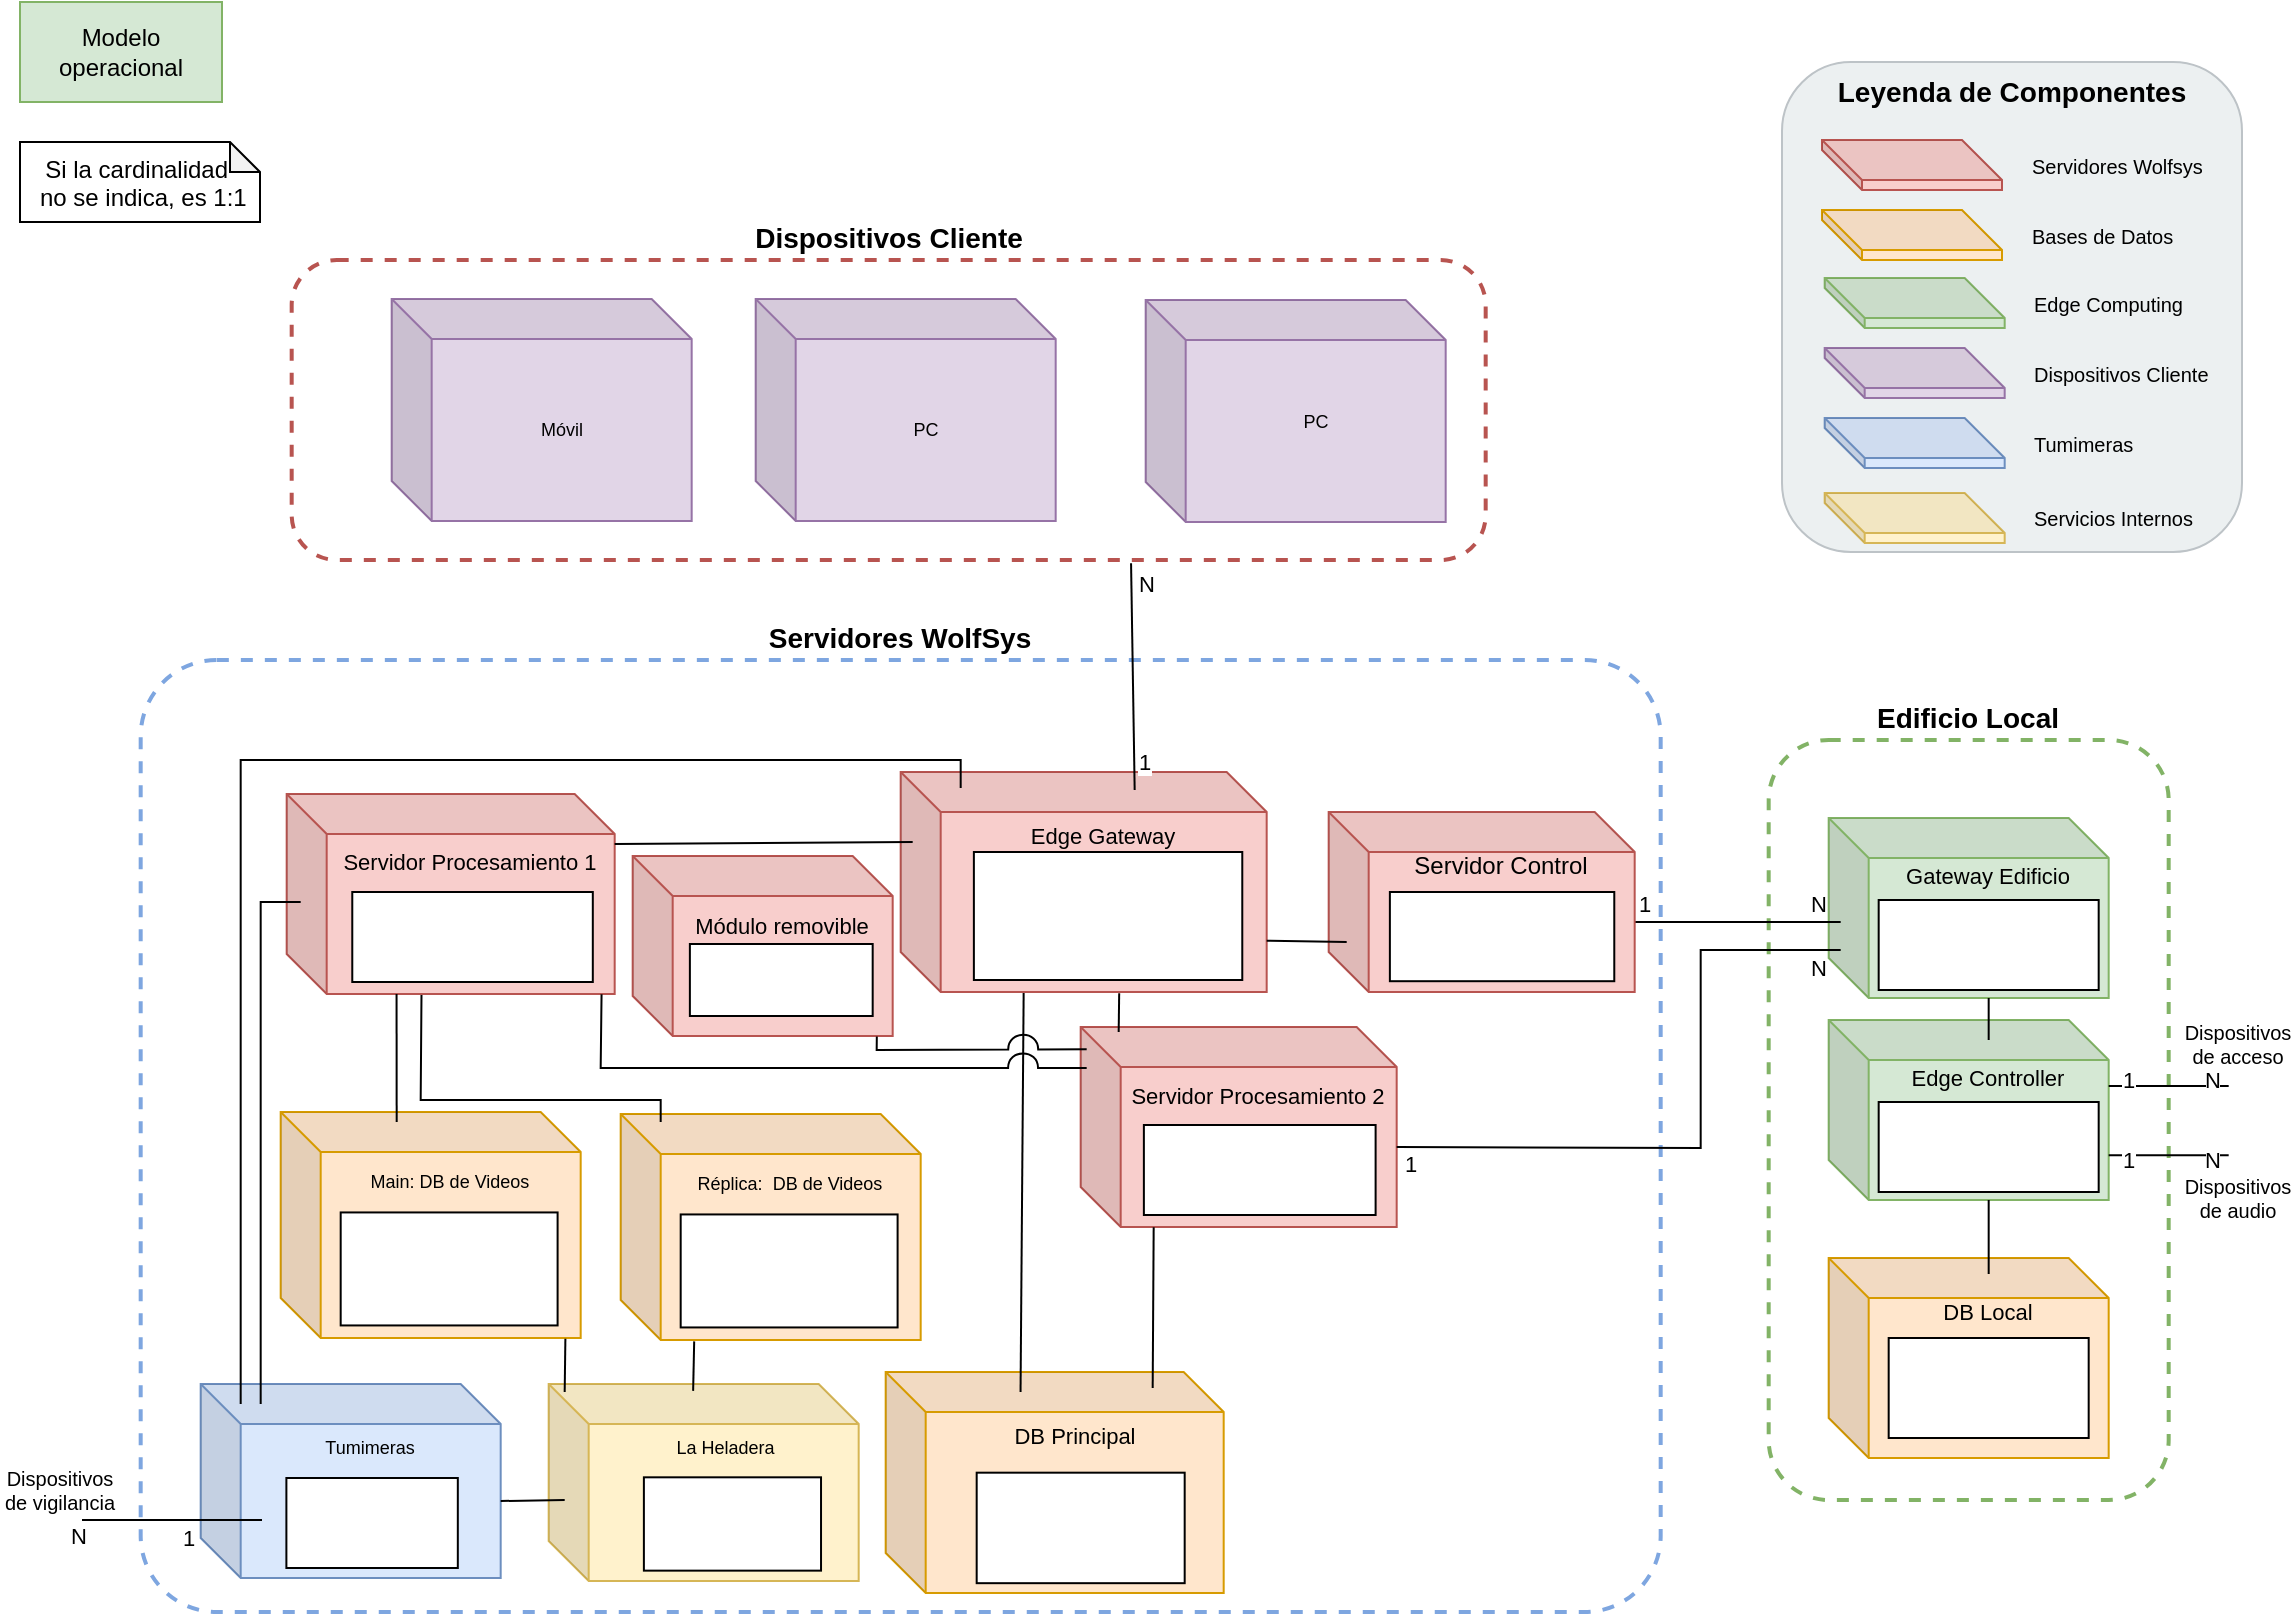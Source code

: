 <mxfile version="27.1.4">
  <diagram name="Page-1" id="L1RatjPxenl9vrnPu1-D">
    <mxGraphModel dx="349" dy="1107" grid="1" gridSize="10" guides="1" tooltips="1" connect="1" arrows="1" fold="1" page="1" pageScale="1" pageWidth="1169" pageHeight="827" math="0" shadow="0">
      <root>
        <mxCell id="0" />
        <mxCell id="1" parent="0" />
        <mxCell id="_g4azJEwnOYep_s2dSTF-1" value="Servidores WolfSys" style="rounded=1;whiteSpace=wrap;html=1;fillColor=none;strokeColor=#7EA6E0;strokeWidth=2;dashed=1;verticalAlign=bottom;fontSize=14;fontStyle=1;labelPosition=center;verticalLabelPosition=top;align=center;arcSize=8;" vertex="1" parent="1">
          <mxGeometry x="1241.34" y="340" width="760" height="476" as="geometry" />
        </mxCell>
        <mxCell id="_g4azJEwnOYep_s2dSTF-2" value="Edificio Local" style="rounded=1;whiteSpace=wrap;html=1;fillColor=none;strokeColor=#82B366;strokeWidth=2;dashed=1;verticalAlign=bottom;fontSize=14;fontStyle=1;labelPosition=center;verticalLabelPosition=top;align=center;" vertex="1" parent="1">
          <mxGeometry x="2055.34" y="380" width="200" height="380" as="geometry" />
        </mxCell>
        <mxCell id="_g4azJEwnOYep_s2dSTF-3" value="" style="group" vertex="1" connectable="0" parent="1">
          <mxGeometry x="2085.34" y="419" width="140" height="90" as="geometry" />
        </mxCell>
        <mxCell id="_g4azJEwnOYep_s2dSTF-4" value="Gateway Edificio&lt;br&gt;&lt;br&gt;&lt;div&gt;&lt;br&gt;&lt;/div&gt;&lt;div&gt;&lt;br&gt;&lt;/div&gt;&lt;div&gt;&lt;br&gt;&lt;/div&gt;" style="shape=cube;whiteSpace=wrap;html=1;boundedLbl=1;backgroundOutline=1;darkOpacity=0.05;darkOpacity2=0.1;fillColor=#d5e8d4;strokeColor=#82b366;fontSize=11;fontStyle=0;" vertex="1" parent="_g4azJEwnOYep_s2dSTF-3">
          <mxGeometry width="140" height="90" as="geometry" />
        </mxCell>
        <mxCell id="_g4azJEwnOYep_s2dSTF-5" value="" style="rounded=0;whiteSpace=wrap;html=1;" vertex="1" parent="_g4azJEwnOYep_s2dSTF-3">
          <mxGeometry x="25" y="41" width="110" height="45" as="geometry" />
        </mxCell>
        <mxCell id="_g4azJEwnOYep_s2dSTF-6" value="Dispositivos Cliente" style="rounded=1;whiteSpace=wrap;html=1;fillColor=none;strokeColor=#B85450;strokeWidth=2;dashed=1;verticalAlign=bottom;fontSize=14;fontStyle=1;labelPosition=center;verticalLabelPosition=top;align=center;" vertex="1" parent="1">
          <mxGeometry x="1316.84" y="140" width="597" height="150" as="geometry" />
        </mxCell>
        <mxCell id="_g4azJEwnOYep_s2dSTF-7" value="" style="group" vertex="1" connectable="0" parent="1">
          <mxGeometry x="2062" y="41" width="230" height="245" as="geometry" />
        </mxCell>
        <mxCell id="_g4azJEwnOYep_s2dSTF-8" value="Leyenda de Componentes" style="rounded=1;whiteSpace=wrap;html=1;fillColor=#ECF0F1;strokeColor=#BDC3C7;verticalAlign=top;fontSize=14;fontStyle=1;" vertex="1" parent="_g4azJEwnOYep_s2dSTF-7">
          <mxGeometry width="230" height="245" as="geometry" />
        </mxCell>
        <mxCell id="_g4azJEwnOYep_s2dSTF-9" value="Servidores Wolfsys" style="shape=cube;whiteSpace=wrap;html=1;boundedLbl=1;backgroundOutline=1;darkOpacity=0.05;darkOpacity2=0.1;fillColor=#f8cecc;strokeColor=#b85450;fontSize=10;verticalAlign=middle;labelBackgroundColor=none;horizontal=1;labelPosition=right;verticalLabelPosition=middle;align=left;spacing=15;" vertex="1" parent="_g4azJEwnOYep_s2dSTF-7">
          <mxGeometry x="20" y="39" width="90" height="25" as="geometry" />
        </mxCell>
        <mxCell id="_g4azJEwnOYep_s2dSTF-10" value="Bases de Datos" style="shape=cube;whiteSpace=wrap;html=1;boundedLbl=1;backgroundOutline=1;darkOpacity=0.05;darkOpacity2=0.1;fillColor=#ffe6cc;strokeColor=#d79b00;fontSize=10;align=left;labelPosition=right;verticalLabelPosition=middle;verticalAlign=middle;spacing=15;" vertex="1" parent="_g4azJEwnOYep_s2dSTF-7">
          <mxGeometry x="20" y="74" width="90" height="25" as="geometry" />
        </mxCell>
        <mxCell id="_g4azJEwnOYep_s2dSTF-11" value="Edge Computing" style="shape=cube;whiteSpace=wrap;html=1;boundedLbl=1;backgroundOutline=1;darkOpacity=0.05;darkOpacity2=0.1;fillColor=#d5e8d4;strokeColor=#82b366;fontSize=10;labelPosition=right;verticalLabelPosition=middle;align=left;verticalAlign=middle;spacing=15;" vertex="1" parent="_g4azJEwnOYep_s2dSTF-7">
          <mxGeometry x="21.34" y="108" width="90" height="25" as="geometry" />
        </mxCell>
        <mxCell id="_g4azJEwnOYep_s2dSTF-12" value="Dispositivos Cliente" style="shape=cube;whiteSpace=wrap;html=1;boundedLbl=1;backgroundOutline=1;darkOpacity=0.05;darkOpacity2=0.1;fillColor=#e1d5e7;strokeColor=#9673a6;fontSize=10;labelPosition=right;verticalLabelPosition=middle;align=left;verticalAlign=middle;spacing=15;" vertex="1" parent="_g4azJEwnOYep_s2dSTF-7">
          <mxGeometry x="21.34" y="143" width="90" height="25" as="geometry" />
        </mxCell>
        <mxCell id="_g4azJEwnOYep_s2dSTF-13" value="Tumimeras" style="shape=cube;whiteSpace=wrap;html=1;boundedLbl=1;backgroundOutline=1;darkOpacity=0.05;darkOpacity2=0.1;fillColor=#dae8fc;strokeColor=#6c8ebf;fontSize=10;labelPosition=right;verticalLabelPosition=middle;align=left;verticalAlign=middle;spacing=15;" vertex="1" parent="_g4azJEwnOYep_s2dSTF-7">
          <mxGeometry x="21.34" y="178" width="90" height="25" as="geometry" />
        </mxCell>
        <mxCell id="_g4azJEwnOYep_s2dSTF-14" value="Servicios Internos" style="shape=cube;whiteSpace=wrap;html=1;boundedLbl=1;backgroundOutline=1;darkOpacity=0.05;darkOpacity2=0.1;fillColor=#fff2cc;strokeColor=#d6b656;fontSize=10;labelPosition=right;verticalLabelPosition=middle;align=left;verticalAlign=middle;spacing=15;" vertex="1" parent="_g4azJEwnOYep_s2dSTF-7">
          <mxGeometry x="21.34" y="215.5" width="90" height="25" as="geometry" />
        </mxCell>
        <mxCell id="_g4azJEwnOYep_s2dSTF-15" value="" style="group" vertex="1" connectable="0" parent="1">
          <mxGeometry x="2085.34" y="639" width="140" height="100" as="geometry" />
        </mxCell>
        <mxCell id="_g4azJEwnOYep_s2dSTF-16" value="DB Local&lt;div&gt;&lt;br&gt;&lt;/div&gt;&lt;div&gt;&lt;br&gt;&lt;/div&gt;&lt;div&gt;&lt;br&gt;&lt;/div&gt;&lt;div&gt;&lt;br&gt;&lt;/div&gt;&lt;div&gt;&lt;br&gt;&lt;/div&gt;" style="shape=cube;whiteSpace=wrap;html=1;boundedLbl=1;backgroundOutline=1;darkOpacity=0.05;darkOpacity2=0.1;fillColor=#ffe6cc;strokeColor=#d79b00;fontSize=11;fontStyle=0;" vertex="1" parent="_g4azJEwnOYep_s2dSTF-15">
          <mxGeometry width="140" height="100" as="geometry" />
        </mxCell>
        <mxCell id="_g4azJEwnOYep_s2dSTF-17" value="" style="rounded=0;whiteSpace=wrap;html=1;" vertex="1" parent="_g4azJEwnOYep_s2dSTF-15">
          <mxGeometry x="30" y="40" width="100" height="50" as="geometry" />
        </mxCell>
        <mxCell id="_g4azJEwnOYep_s2dSTF-18" value="" style="group" vertex="1" connectable="0" parent="1">
          <mxGeometry x="2085.34" y="520" width="140" height="90" as="geometry" />
        </mxCell>
        <mxCell id="_g4azJEwnOYep_s2dSTF-19" value="Edge Controller&lt;br&gt;&lt;br&gt;&lt;div&gt;&lt;br&gt;&lt;/div&gt;&lt;div&gt;&lt;br&gt;&lt;/div&gt;&lt;div&gt;&lt;br&gt;&lt;/div&gt;" style="shape=cube;whiteSpace=wrap;html=1;boundedLbl=1;backgroundOutline=1;darkOpacity=0.05;darkOpacity2=0.1;fillColor=#d5e8d4;strokeColor=#82b366;fontSize=11;fontStyle=0;" vertex="1" parent="_g4azJEwnOYep_s2dSTF-18">
          <mxGeometry width="140" height="90" as="geometry" />
        </mxCell>
        <mxCell id="_g4azJEwnOYep_s2dSTF-20" value="" style="rounded=0;whiteSpace=wrap;html=1;" vertex="1" parent="_g4azJEwnOYep_s2dSTF-18">
          <mxGeometry x="25" y="41" width="110" height="45" as="geometry" />
        </mxCell>
        <mxCell id="_g4azJEwnOYep_s2dSTF-21" value="" style="endArrow=none;html=1;rounded=0;exitX=0;exitY=0;exitDx=153;exitDy=55;exitPerimeter=0;" edge="1" parent="1" source="_g4azJEwnOYep_s2dSTF-33">
          <mxGeometry width="50" height="50" relative="1" as="geometry">
            <mxPoint x="2021.34" y="430" as="sourcePoint" />
            <mxPoint x="2091.34" y="471" as="targetPoint" />
          </mxGeometry>
        </mxCell>
        <mxCell id="_g4azJEwnOYep_s2dSTF-22" value="1" style="edgeLabel;html=1;align=center;verticalAlign=middle;resizable=0;points=[];" vertex="1" connectable="0" parent="_g4azJEwnOYep_s2dSTF-21">
          <mxGeometry x="-0.84" relative="1" as="geometry">
            <mxPoint x="-4" y="-9" as="offset" />
          </mxGeometry>
        </mxCell>
        <mxCell id="_g4azJEwnOYep_s2dSTF-23" value="N" style="edgeLabel;html=1;align=center;verticalAlign=middle;resizable=0;points=[];" vertex="1" connectable="0" parent="_g4azJEwnOYep_s2dSTF-21">
          <mxGeometry x="0.79" relative="1" as="geometry">
            <mxPoint x="-1" y="-9" as="offset" />
          </mxGeometry>
        </mxCell>
        <mxCell id="_g4azJEwnOYep_s2dSTF-24" value="" style="group" vertex="1" connectable="0" parent="1">
          <mxGeometry x="1613.84" y="696" width="169" height="110.5" as="geometry" />
        </mxCell>
        <mxCell id="_g4azJEwnOYep_s2dSTF-25" value="" style="group" vertex="1" connectable="0" parent="_g4azJEwnOYep_s2dSTF-24">
          <mxGeometry width="169" height="110.5" as="geometry" />
        </mxCell>
        <mxCell id="_g4azJEwnOYep_s2dSTF-26" value="DB Principal&lt;br&gt;&lt;br&gt;&lt;div&gt;&lt;br&gt;&lt;/div&gt;&lt;div&gt;&lt;br&gt;&lt;/div&gt;&lt;div&gt;&lt;br&gt;&lt;/div&gt;&lt;div&gt;&lt;br&gt;&lt;/div&gt;" style="shape=cube;whiteSpace=wrap;html=1;boundedLbl=1;backgroundOutline=1;darkOpacity=0.05;darkOpacity2=0.1;fillColor=#ffe6cc;strokeColor=#d79b00;fontSize=11;fontStyle=0;" vertex="1" parent="_g4azJEwnOYep_s2dSTF-25">
          <mxGeometry width="169" height="110.5" as="geometry" />
        </mxCell>
        <mxCell id="_g4azJEwnOYep_s2dSTF-27" value="" style="rounded=0;whiteSpace=wrap;html=1;" vertex="1" parent="_g4azJEwnOYep_s2dSTF-25">
          <mxGeometry x="45.5" y="50.339" width="104.0" height="55.25" as="geometry" />
        </mxCell>
        <mxCell id="_g4azJEwnOYep_s2dSTF-28" value="" style="endArrow=none;html=1;rounded=0;exitX=0.399;exitY=0.09;exitDx=0;exitDy=0;exitPerimeter=0;entryX=0.336;entryY=1.002;entryDx=0;entryDy=0;entryPerimeter=0;" edge="1" parent="1" source="_g4azJEwnOYep_s2dSTF-26" target="_g4azJEwnOYep_s2dSTF-45">
          <mxGeometry width="50" height="50" relative="1" as="geometry">
            <mxPoint x="1651.34" y="676" as="sourcePoint" />
            <mxPoint x="1683.34" y="508" as="targetPoint" />
          </mxGeometry>
        </mxCell>
        <mxCell id="_g4azJEwnOYep_s2dSTF-29" value="" style="group" vertex="1" connectable="0" parent="1">
          <mxGeometry x="1711.34" y="523.5" width="158" height="100" as="geometry" />
        </mxCell>
        <mxCell id="_g4azJEwnOYep_s2dSTF-30" value="Servidor Procesamiento 2&lt;br&gt;&lt;br&gt;&lt;div&gt;&lt;br&gt;&lt;/div&gt;&lt;div&gt;&lt;br&gt;&lt;/div&gt;&lt;div&gt;&lt;br&gt;&lt;/div&gt;" style="shape=cube;whiteSpace=wrap;html=1;boundedLbl=1;backgroundOutline=1;darkOpacity=0.05;darkOpacity2=0.1;fillColor=#f8cecc;strokeColor=#b85450;fontSize=11;fontStyle=0;" vertex="1" parent="_g4azJEwnOYep_s2dSTF-29">
          <mxGeometry width="158.0" height="100" as="geometry" />
        </mxCell>
        <mxCell id="_g4azJEwnOYep_s2dSTF-31" value="" style="rounded=0;whiteSpace=wrap;html=1;verticalAlign=top;" vertex="1" parent="_g4azJEwnOYep_s2dSTF-29">
          <mxGeometry x="31.6" y="49" width="115.867" height="45" as="geometry" />
        </mxCell>
        <mxCell id="_g4azJEwnOYep_s2dSTF-32" value="" style="group" vertex="1" connectable="0" parent="1">
          <mxGeometry x="1835.34" y="416" width="153" height="90" as="geometry" />
        </mxCell>
        <mxCell id="_g4azJEwnOYep_s2dSTF-33" value="Servidor Control&lt;br&gt;&lt;br&gt;&lt;div&gt;&lt;br&gt;&lt;/div&gt;&lt;div&gt;&lt;br&gt;&lt;/div&gt;&lt;div&gt;&lt;br&gt;&lt;/div&gt;" style="shape=cube;whiteSpace=wrap;html=1;boundedLbl=1;backgroundOutline=1;darkOpacity=0.05;darkOpacity2=0.1;fillColor=#f8cecc;strokeColor=#b85450;fontSize=12;fontStyle=0;" vertex="1" parent="_g4azJEwnOYep_s2dSTF-32">
          <mxGeometry width="153" height="90" as="geometry" />
        </mxCell>
        <mxCell id="_g4azJEwnOYep_s2dSTF-34" value="" style="rounded=0;whiteSpace=wrap;html=1;" vertex="1" parent="_g4azJEwnOYep_s2dSTF-32">
          <mxGeometry x="30.6" y="40" width="112.2" height="44.6" as="geometry" />
        </mxCell>
        <mxCell id="_g4azJEwnOYep_s2dSTF-35" value="" style="group" vertex="1" connectable="0" parent="1">
          <mxGeometry x="1271.34" y="702" width="150" height="97" as="geometry" />
        </mxCell>
        <mxCell id="_g4azJEwnOYep_s2dSTF-36" value="Tumimeras&lt;br&gt;&lt;br&gt;&lt;div&gt;&lt;br&gt;&lt;/div&gt;&lt;div&gt;&lt;br&gt;&lt;/div&gt;&lt;div&gt;&lt;br&gt;&lt;/div&gt;&lt;div&gt;&lt;br&gt;&lt;/div&gt;" style="shape=cube;whiteSpace=wrap;html=1;boundedLbl=1;backgroundOutline=1;darkOpacity=0.05;darkOpacity2=0.1;fillColor=#dae8fc;strokeColor=#6c8ebf;fontSize=9;fontStyle=0;" vertex="1" parent="_g4azJEwnOYep_s2dSTF-35">
          <mxGeometry width="150" height="97" as="geometry" />
        </mxCell>
        <mxCell id="_g4azJEwnOYep_s2dSTF-37" value="" style="rounded=0;whiteSpace=wrap;html=1;fontSize=9;" vertex="1" parent="_g4azJEwnOYep_s2dSTF-35">
          <mxGeometry x="42.857" y="47" width="85.714" height="45" as="geometry" />
        </mxCell>
        <mxCell id="_g4azJEwnOYep_s2dSTF-38" value="" style="group" vertex="1" connectable="0" parent="1">
          <mxGeometry x="1311.34" y="566" width="150" height="113" as="geometry" />
        </mxCell>
        <mxCell id="_g4azJEwnOYep_s2dSTF-39" value="Main: DB de Videos&lt;br&gt;&lt;br&gt;&lt;br&gt;&lt;div&gt;&lt;br&gt;&lt;/div&gt;&lt;div&gt;&lt;br&gt;&lt;/div&gt;&lt;div&gt;&lt;br&gt;&lt;/div&gt;&lt;div&gt;&lt;br&gt;&lt;/div&gt;" style="shape=cube;whiteSpace=wrap;html=1;boundedLbl=1;backgroundOutline=1;darkOpacity=0.05;darkOpacity2=0.1;fillColor=#ffe6cc;strokeColor=#d79b00;fontSize=9;fontStyle=0;" vertex="1" parent="_g4azJEwnOYep_s2dSTF-38">
          <mxGeometry width="150" height="113.0" as="geometry" />
        </mxCell>
        <mxCell id="_g4azJEwnOYep_s2dSTF-40" value="" style="rounded=0;whiteSpace=wrap;html=1;fontSize=8;" vertex="1" parent="_g4azJEwnOYep_s2dSTF-38">
          <mxGeometry x="30" y="50.22" width="108.46" height="56.5" as="geometry" />
        </mxCell>
        <mxCell id="_g4azJEwnOYep_s2dSTF-41" value="" style="group" vertex="1" connectable="0" parent="1">
          <mxGeometry x="1314.34" y="407" width="164" height="100" as="geometry" />
        </mxCell>
        <mxCell id="_g4azJEwnOYep_s2dSTF-42" value="Servidor Procesamiento 1&lt;div&gt;&lt;br&gt;&lt;/div&gt;&lt;div&gt;&lt;br&gt;&lt;/div&gt;&lt;div&gt;&lt;br&gt;&lt;/div&gt;&lt;div&gt;&lt;br&gt;&lt;/div&gt;" style="shape=cube;whiteSpace=wrap;html=1;boundedLbl=1;backgroundOutline=1;darkOpacity=0.05;darkOpacity2=0.1;fillColor=#f8cecc;strokeColor=#b85450;fontSize=11;fontStyle=0;" vertex="1" parent="_g4azJEwnOYep_s2dSTF-41">
          <mxGeometry width="164.0" height="100" as="geometry" />
        </mxCell>
        <mxCell id="_g4azJEwnOYep_s2dSTF-43" value="" style="rounded=0;whiteSpace=wrap;html=1;verticalAlign=top;fontSize=10;spacing=0;" vertex="1" parent="_g4azJEwnOYep_s2dSTF-41">
          <mxGeometry x="32.8" y="49" width="120.267" height="45" as="geometry" />
        </mxCell>
        <mxCell id="_g4azJEwnOYep_s2dSTF-44" value="" style="group" vertex="1" connectable="0" parent="1">
          <mxGeometry x="1621.34" y="406" width="183" height="100" as="geometry" />
        </mxCell>
        <mxCell id="_g4azJEwnOYep_s2dSTF-45" value="Edge Gateway&lt;div&gt;&lt;br&gt;&lt;/div&gt;&lt;div&gt;&lt;br&gt;&lt;/div&gt;&lt;div&gt;&lt;br&gt;&lt;/div&gt;&lt;div&gt;&lt;br&gt;&lt;/div&gt;&lt;div&gt;&lt;br&gt;&lt;/div&gt;" style="shape=cube;whiteSpace=wrap;html=1;boundedLbl=1;backgroundOutline=1;darkOpacity=0.05;darkOpacity2=0.1;fillColor=#f8cecc;strokeColor=#b85450;fontSize=11;fontStyle=0;" vertex="1" parent="_g4azJEwnOYep_s2dSTF-44">
          <mxGeometry y="-10" width="183" height="110" as="geometry" />
        </mxCell>
        <mxCell id="_g4azJEwnOYep_s2dSTF-46" value="" style="rounded=0;whiteSpace=wrap;html=1;fontSize=10;" vertex="1" parent="_g4azJEwnOYep_s2dSTF-44">
          <mxGeometry x="36.6" y="30" width="134.2" height="64" as="geometry" />
        </mxCell>
        <mxCell id="_g4azJEwnOYep_s2dSTF-47" value="" style="group" vertex="1" connectable="0" parent="1">
          <mxGeometry x="1487.34" y="438" width="140" height="90" as="geometry" />
        </mxCell>
        <mxCell id="_g4azJEwnOYep_s2dSTF-48" value="Módulo removible&lt;div&gt;&lt;br&gt;&lt;/div&gt;&lt;div&gt;&lt;br&gt;&lt;/div&gt;&lt;div&gt;&lt;br&gt;&lt;/div&gt;" style="shape=cube;whiteSpace=wrap;html=1;boundedLbl=1;backgroundOutline=1;darkOpacity=0.05;darkOpacity2=0.1;fillColor=#f8cecc;strokeColor=#b85450;fontSize=11;fontStyle=0;" vertex="1" parent="_g4azJEwnOYep_s2dSTF-47">
          <mxGeometry width="130" height="90" as="geometry" />
        </mxCell>
        <mxCell id="_g4azJEwnOYep_s2dSTF-49" value="" style="rounded=0;whiteSpace=wrap;html=1;verticalAlign=top;fontSize=10;" vertex="1" parent="_g4azJEwnOYep_s2dSTF-47">
          <mxGeometry x="28.6" y="44" width="91.4" height="36" as="geometry" />
        </mxCell>
        <mxCell id="_g4azJEwnOYep_s2dSTF-50" value="" style="endArrow=none;html=1;rounded=0;exitX=0;exitY=0;exitDx=164.0;exitDy=60;exitPerimeter=0;" edge="1" parent="1">
          <mxGeometry width="50" height="50" relative="1" as="geometry">
            <mxPoint x="1478.34" y="432" as="sourcePoint" />
            <mxPoint x="1627.34" y="431" as="targetPoint" />
          </mxGeometry>
        </mxCell>
        <mxCell id="_g4azJEwnOYep_s2dSTF-51" value="" style="endArrow=none;html=1;rounded=0;entryX=0.335;entryY=1;entryDx=0;entryDy=0;entryPerimeter=0;" edge="1" parent="1" target="_g4azJEwnOYep_s2dSTF-42">
          <mxGeometry width="50" height="50" relative="1" as="geometry">
            <mxPoint x="1369.34" y="571" as="sourcePoint" />
            <mxPoint x="1369.116" y="539.3" as="targetPoint" />
          </mxGeometry>
        </mxCell>
        <mxCell id="_g4azJEwnOYep_s2dSTF-52" value="" style="endArrow=none;html=1;rounded=0;exitX=1;exitY=0.767;exitDx=0;exitDy=0;exitPerimeter=0;" edge="1" parent="1" source="_g4azJEwnOYep_s2dSTF-45">
          <mxGeometry width="50" height="50" relative="1" as="geometry">
            <mxPoint x="1811.34" y="536" as="sourcePoint" />
            <mxPoint x="1844.34" y="481" as="targetPoint" />
          </mxGeometry>
        </mxCell>
        <mxCell id="_g4azJEwnOYep_s2dSTF-53" value="" style="endArrow=none;html=1;rounded=0;entryX=0.96;entryY=1.001;entryDx=0;entryDy=0;entryPerimeter=0;jumpStyle=arc;jumpSize=15;" edge="1" parent="1" target="_g4azJEwnOYep_s2dSTF-42">
          <mxGeometry width="50" height="50" relative="1" as="geometry">
            <mxPoint x="1714.34" y="544" as="sourcePoint" />
            <mxPoint x="1488.712" y="509.5" as="targetPoint" />
            <Array as="points">
              <mxPoint x="1471.34" y="544" />
            </Array>
          </mxGeometry>
        </mxCell>
        <mxCell id="_g4azJEwnOYep_s2dSTF-54" value="" style="endArrow=none;html=1;rounded=0;entryX=0.597;entryY=1.006;entryDx=0;entryDy=0;entryPerimeter=0;" edge="1" parent="1" target="_g4azJEwnOYep_s2dSTF-45">
          <mxGeometry width="50" height="50" relative="1" as="geometry">
            <mxPoint x="1730.34" y="526" as="sourcePoint" />
            <mxPoint x="1771.34" y="566" as="targetPoint" />
          </mxGeometry>
        </mxCell>
        <mxCell id="_g4azJEwnOYep_s2dSTF-55" value="" style="endArrow=none;html=1;rounded=0;exitX=0.939;exitY=1.003;exitDx=0;exitDy=0;exitPerimeter=0;entryX=0.019;entryY=0.111;entryDx=0;entryDy=0;entryPerimeter=0;jumpStyle=arc;jumpSize=15;" edge="1" parent="1" source="_g4azJEwnOYep_s2dSTF-48" target="_g4azJEwnOYep_s2dSTF-30">
          <mxGeometry width="50" height="50" relative="1" as="geometry">
            <mxPoint x="1651.34" y="596" as="sourcePoint" />
            <mxPoint x="1701.34" y="546" as="targetPoint" />
            <Array as="points">
              <mxPoint x="1609.34" y="535" />
            </Array>
          </mxGeometry>
        </mxCell>
        <mxCell id="_g4azJEwnOYep_s2dSTF-56" value="" style="endArrow=none;html=1;rounded=0;exitX=0.231;exitY=1.001;exitDx=0;exitDy=0;exitPerimeter=0;" edge="1" parent="1" source="_g4azJEwnOYep_s2dSTF-30">
          <mxGeometry width="50" height="50" relative="1" as="geometry">
            <mxPoint x="1801.34" y="746" as="sourcePoint" />
            <mxPoint x="1747.34" y="704" as="targetPoint" />
          </mxGeometry>
        </mxCell>
        <mxCell id="_g4azJEwnOYep_s2dSTF-57" value="" style="endArrow=none;html=1;rounded=0;exitX=0;exitY=0;exitDx=158.0;exitDy=60;exitPerimeter=0;" edge="1" parent="1" source="_g4azJEwnOYep_s2dSTF-30">
          <mxGeometry width="50" height="50" relative="1" as="geometry">
            <mxPoint x="1931.34" y="640" as="sourcePoint" />
            <mxPoint x="2091.34" y="485" as="targetPoint" />
            <Array as="points">
              <mxPoint x="2021.34" y="584" />
              <mxPoint x="2021.34" y="485" />
            </Array>
          </mxGeometry>
        </mxCell>
        <mxCell id="_g4azJEwnOYep_s2dSTF-58" value="N" style="edgeLabel;html=1;align=center;verticalAlign=middle;resizable=0;points=[];" vertex="1" connectable="0" parent="_g4azJEwnOYep_s2dSTF-57">
          <mxGeometry x="0.924" y="-1" relative="1" as="geometry">
            <mxPoint y="8" as="offset" />
          </mxGeometry>
        </mxCell>
        <mxCell id="_g4azJEwnOYep_s2dSTF-59" value="1" style="edgeLabel;html=1;align=center;verticalAlign=middle;resizable=0;points=[];" vertex="1" connectable="0" parent="_g4azJEwnOYep_s2dSTF-57">
          <mxGeometry x="-0.958" y="-1" relative="1" as="geometry">
            <mxPoint y="7" as="offset" />
          </mxGeometry>
        </mxCell>
        <mxCell id="_g4azJEwnOYep_s2dSTF-60" value="" style="group" vertex="1" connectable="0" parent="1">
          <mxGeometry x="1445.34" y="702" width="155" height="98.5" as="geometry" />
        </mxCell>
        <mxCell id="_g4azJEwnOYep_s2dSTF-61" value="&amp;nbsp;La Heladera&lt;br&gt;&lt;br&gt;&lt;div&gt;&lt;br&gt;&lt;/div&gt;&lt;div&gt;&lt;br&gt;&lt;/div&gt;&lt;div&gt;&lt;br&gt;&lt;/div&gt;&lt;div&gt;&lt;br&gt;&lt;/div&gt;" style="shape=cube;whiteSpace=wrap;html=1;boundedLbl=1;backgroundOutline=1;darkOpacity=0.05;darkOpacity2=0.1;fillColor=#fff2cc;strokeColor=#d6b656;fontSize=9;fontStyle=0;" vertex="1" parent="_g4azJEwnOYep_s2dSTF-60">
          <mxGeometry width="155" height="98.5" as="geometry" />
        </mxCell>
        <mxCell id="_g4azJEwnOYep_s2dSTF-62" value="" style="rounded=0;whiteSpace=wrap;html=1;fontSize=9;" vertex="1" parent="_g4azJEwnOYep_s2dSTF-60">
          <mxGeometry x="47.607" y="46.658" width="88.571" height="46.658" as="geometry" />
        </mxCell>
        <mxCell id="_g4azJEwnOYep_s2dSTF-63" value="" style="endArrow=none;html=1;rounded=0;exitX=0;exitY=0;exitDx=150;exitDy=58.5;exitPerimeter=0;" edge="1" parent="1" source="_g4azJEwnOYep_s2dSTF-36">
          <mxGeometry width="50" height="50" relative="1" as="geometry">
            <mxPoint x="1472.34" y="862" as="sourcePoint" />
            <mxPoint x="1453.34" y="760" as="targetPoint" />
          </mxGeometry>
        </mxCell>
        <mxCell id="_g4azJEwnOYep_s2dSTF-64" value="" style="endArrow=none;html=1;rounded=0;entryX=0.949;entryY=1.003;entryDx=0;entryDy=0;entryPerimeter=0;" edge="1" parent="1" target="_g4azJEwnOYep_s2dSTF-39">
          <mxGeometry width="50" height="50" relative="1" as="geometry">
            <mxPoint x="1453.34" y="706" as="sourcePoint" />
            <mxPoint x="1441.34" y="649" as="targetPoint" />
          </mxGeometry>
        </mxCell>
        <mxCell id="_g4azJEwnOYep_s2dSTF-65" value="" style="endArrow=none;html=1;rounded=0;" edge="1" parent="1">
          <mxGeometry width="50" height="50" relative="1" as="geometry">
            <mxPoint x="1301.34" y="712" as="sourcePoint" />
            <mxPoint x="1321.34" y="461" as="targetPoint" />
            <Array as="points">
              <mxPoint x="1301.34" y="461" />
            </Array>
          </mxGeometry>
        </mxCell>
        <mxCell id="_g4azJEwnOYep_s2dSTF-66" value="" style="endArrow=none;html=1;rounded=0;" edge="1" parent="1">
          <mxGeometry width="50" height="50" relative="1" as="geometry">
            <mxPoint x="1291.34" y="712" as="sourcePoint" />
            <mxPoint x="1651.34" y="404" as="targetPoint" />
            <Array as="points">
              <mxPoint x="1291.34" y="390" />
              <mxPoint x="1651.34" y="390" />
            </Array>
          </mxGeometry>
        </mxCell>
        <mxCell id="_g4azJEwnOYep_s2dSTF-67" value="" style="endArrow=none;html=1;rounded=0;entryX=0.703;entryY=1.011;entryDx=0;entryDy=0;entryPerimeter=0;" edge="1" parent="1" target="_g4azJEwnOYep_s2dSTF-6">
          <mxGeometry width="50" height="50" relative="1" as="geometry">
            <mxPoint x="1738.34" y="405" as="sourcePoint" />
            <mxPoint x="1971.34" y="250" as="targetPoint" />
          </mxGeometry>
        </mxCell>
        <mxCell id="_g4azJEwnOYep_s2dSTF-68" value="1" style="edgeLabel;html=1;align=center;verticalAlign=middle;resizable=0;points=[];" vertex="1" connectable="0" parent="_g4azJEwnOYep_s2dSTF-67">
          <mxGeometry x="-0.802" relative="1" as="geometry">
            <mxPoint x="5" y="-3" as="offset" />
          </mxGeometry>
        </mxCell>
        <mxCell id="_g4azJEwnOYep_s2dSTF-69" value="N" style="edgeLabel;html=1;align=center;verticalAlign=middle;resizable=0;points=[];" vertex="1" connectable="0" parent="_g4azJEwnOYep_s2dSTF-67">
          <mxGeometry x="0.914" y="-1" relative="1" as="geometry">
            <mxPoint x="6" y="5" as="offset" />
          </mxGeometry>
        </mxCell>
        <mxCell id="_g4azJEwnOYep_s2dSTF-70" value="" style="group;verticalAlign=bottom;labelPosition=center;verticalLabelPosition=top;align=center;" vertex="1" connectable="0" parent="1">
          <mxGeometry x="1366.84" y="159.5" width="150" height="111" as="geometry" />
        </mxCell>
        <mxCell id="_g4azJEwnOYep_s2dSTF-71" value="Móvil" style="shape=cube;whiteSpace=wrap;html=1;boundedLbl=1;backgroundOutline=1;darkOpacity=0.05;darkOpacity2=0.1;fillColor=#e1d5e7;strokeColor=#9673a6;fontSize=9;fontStyle=0;" vertex="1" parent="_g4azJEwnOYep_s2dSTF-70">
          <mxGeometry width="150" height="111" as="geometry" />
        </mxCell>
        <mxCell id="_g4azJEwnOYep_s2dSTF-73" value="Modelo operacional" style="rounded=0;whiteSpace=wrap;html=1;fillColor=#d5e8d4;strokeColor=#82b366;" vertex="1" parent="1">
          <mxGeometry x="1181" y="11" width="101" height="50" as="geometry" />
        </mxCell>
        <mxCell id="_g4azJEwnOYep_s2dSTF-74" value="" style="group" vertex="1" connectable="0" parent="1">
          <mxGeometry x="1481.34" y="567" width="150" height="113" as="geometry" />
        </mxCell>
        <mxCell id="_g4azJEwnOYep_s2dSTF-75" value="Réplica:&amp;nbsp; DB de Videos&lt;br&gt;&lt;br&gt;&lt;br&gt;&lt;div&gt;&lt;br&gt;&lt;/div&gt;&lt;div&gt;&lt;br&gt;&lt;/div&gt;&lt;div&gt;&lt;br&gt;&lt;/div&gt;&lt;div&gt;&lt;br&gt;&lt;/div&gt;" style="shape=cube;whiteSpace=wrap;html=1;boundedLbl=1;backgroundOutline=1;darkOpacity=0.05;darkOpacity2=0.1;fillColor=#ffe6cc;strokeColor=#d79b00;fontSize=9;fontStyle=0;" vertex="1" parent="_g4azJEwnOYep_s2dSTF-74">
          <mxGeometry width="150" height="113.0" as="geometry" />
        </mxCell>
        <mxCell id="_g4azJEwnOYep_s2dSTF-76" value="" style="rounded=0;whiteSpace=wrap;html=1;fontSize=8;" vertex="1" parent="_g4azJEwnOYep_s2dSTF-74">
          <mxGeometry x="30" y="50.22" width="108.46" height="56.5" as="geometry" />
        </mxCell>
        <mxCell id="_g4azJEwnOYep_s2dSTF-77" value="" style="endArrow=none;html=1;rounded=0;entryX=0.411;entryY=1.005;entryDx=0;entryDy=0;entryPerimeter=0;" edge="1" parent="1" target="_g4azJEwnOYep_s2dSTF-42">
          <mxGeometry width="50" height="50" relative="1" as="geometry">
            <mxPoint x="1501.34" y="571" as="sourcePoint" />
            <mxPoint x="1451.34" y="520" as="targetPoint" />
            <Array as="points">
              <mxPoint x="1501.34" y="560" />
              <mxPoint x="1381.34" y="560" />
            </Array>
          </mxGeometry>
        </mxCell>
        <mxCell id="_g4azJEwnOYep_s2dSTF-78" value="" style="endArrow=none;html=1;rounded=0;entryX=0.245;entryY=1.006;entryDx=0;entryDy=0;entryPerimeter=0;exitX=0.466;exitY=0.035;exitDx=0;exitDy=0;exitPerimeter=0;" edge="1" parent="1" source="_g4azJEwnOYep_s2dSTF-61" target="_g4azJEwnOYep_s2dSTF-75">
          <mxGeometry width="50" height="50" relative="1" as="geometry">
            <mxPoint x="1388.34" y="708" as="sourcePoint" />
            <mxPoint x="1551.34" y="710" as="targetPoint" />
          </mxGeometry>
        </mxCell>
        <mxCell id="_g4azJEwnOYep_s2dSTF-79" value="" style="endArrow=none;html=1;rounded=0;entryX=0;entryY=0;entryDx=80;entryDy=90;entryPerimeter=0;" edge="1" parent="1" target="_g4azJEwnOYep_s2dSTF-4">
          <mxGeometry width="50" height="50" relative="1" as="geometry">
            <mxPoint x="2165.34" y="530" as="sourcePoint" />
            <mxPoint x="2305.34" y="500" as="targetPoint" />
          </mxGeometry>
        </mxCell>
        <mxCell id="_g4azJEwnOYep_s2dSTF-80" value="" style="endArrow=none;html=1;rounded=0;entryX=0;entryY=0;entryDx=80;entryDy=90;entryPerimeter=0;" edge="1" parent="1" target="_g4azJEwnOYep_s2dSTF-19">
          <mxGeometry width="50" height="50" relative="1" as="geometry">
            <mxPoint x="2165.34" y="647" as="sourcePoint" />
            <mxPoint x="2185.34" y="620" as="targetPoint" />
          </mxGeometry>
        </mxCell>
        <mxCell id="_g4azJEwnOYep_s2dSTF-81" value="Si la cardinalidad&amp;nbsp;&lt;div&gt;&amp;nbsp;no se indica, es 1:1&lt;/div&gt;" style="shape=note;whiteSpace=wrap;html=1;backgroundOutline=1;darkOpacity=0.05;verticalAlign=top;size=15;" vertex="1" parent="1">
          <mxGeometry x="1181" y="81" width="120" height="40" as="geometry" />
        </mxCell>
        <mxCell id="_g4azJEwnOYep_s2dSTF-82" value="" style="endArrow=none;html=1;rounded=0;exitX=0;exitY=0;exitDx=140;exitDy=55;exitPerimeter=0;" edge="1" parent="1">
          <mxGeometry width="50" height="50" relative="1" as="geometry">
            <mxPoint x="2225.34" y="553" as="sourcePoint" />
            <mxPoint x="2285.34" y="553" as="targetPoint" />
          </mxGeometry>
        </mxCell>
        <mxCell id="_g4azJEwnOYep_s2dSTF-83" value="1" style="edgeLabel;html=1;align=center;verticalAlign=middle;resizable=0;points=[];" vertex="1" connectable="0" parent="_g4azJEwnOYep_s2dSTF-82">
          <mxGeometry x="-0.817" relative="1" as="geometry">
            <mxPoint x="4" y="-3" as="offset" />
          </mxGeometry>
        </mxCell>
        <mxCell id="_g4azJEwnOYep_s2dSTF-84" value="N" style="edgeLabel;html=1;align=center;verticalAlign=middle;resizable=0;points=[];" vertex="1" connectable="0" parent="_g4azJEwnOYep_s2dSTF-82">
          <mxGeometry x="0.767" y="-1" relative="1" as="geometry">
            <mxPoint x="-2" y="-4" as="offset" />
          </mxGeometry>
        </mxCell>
        <mxCell id="_g4azJEwnOYep_s2dSTF-85" value="Dispositivos de acceso" style="text;html=1;align=center;verticalAlign=middle;whiteSpace=wrap;rounded=0;fontSize=10;" vertex="1" parent="1">
          <mxGeometry x="2264.34" y="517" width="52" height="30" as="geometry" />
        </mxCell>
        <mxCell id="_g4azJEwnOYep_s2dSTF-86" value="" style="endArrow=none;html=1;rounded=0;exitX=1;exitY=0.751;exitDx=0;exitDy=0;exitPerimeter=0;" edge="1" parent="1" source="_g4azJEwnOYep_s2dSTF-19">
          <mxGeometry width="50" height="50" relative="1" as="geometry">
            <mxPoint x="2225.34" y="587.58" as="sourcePoint" />
            <mxPoint x="2285.34" y="587.58" as="targetPoint" />
          </mxGeometry>
        </mxCell>
        <mxCell id="_g4azJEwnOYep_s2dSTF-87" value="1" style="edgeLabel;html=1;align=center;verticalAlign=middle;resizable=0;points=[];" vertex="1" connectable="0" parent="_g4azJEwnOYep_s2dSTF-86">
          <mxGeometry x="-0.817" relative="1" as="geometry">
            <mxPoint x="4" y="2" as="offset" />
          </mxGeometry>
        </mxCell>
        <mxCell id="_g4azJEwnOYep_s2dSTF-88" value="N" style="edgeLabel;html=1;align=center;verticalAlign=middle;resizable=0;points=[];" vertex="1" connectable="0" parent="_g4azJEwnOYep_s2dSTF-86">
          <mxGeometry x="0.767" y="-1" relative="1" as="geometry">
            <mxPoint x="-2" y="1" as="offset" />
          </mxGeometry>
        </mxCell>
        <mxCell id="_g4azJEwnOYep_s2dSTF-89" value="Dispositivos de audio" style="text;html=1;align=center;verticalAlign=middle;whiteSpace=wrap;rounded=0;fontSize=10;" vertex="1" parent="1">
          <mxGeometry x="2264.34" y="593.5" width="52" height="30" as="geometry" />
        </mxCell>
        <mxCell id="_g4azJEwnOYep_s2dSTF-90" value="" style="endArrow=none;html=1;rounded=0;" edge="1" parent="1">
          <mxGeometry width="50" height="50" relative="1" as="geometry">
            <mxPoint x="1212" y="770" as="sourcePoint" />
            <mxPoint x="1302" y="770" as="targetPoint" />
          </mxGeometry>
        </mxCell>
        <mxCell id="_g4azJEwnOYep_s2dSTF-91" value="1" style="edgeLabel;html=1;align=center;verticalAlign=middle;resizable=0;points=[];" vertex="1" connectable="0" parent="_g4azJEwnOYep_s2dSTF-90">
          <mxGeometry x="0.783" y="-1" relative="1" as="geometry">
            <mxPoint x="-27" y="8" as="offset" />
          </mxGeometry>
        </mxCell>
        <mxCell id="_g4azJEwnOYep_s2dSTF-92" value="N" style="edgeLabel;html=1;align=center;verticalAlign=middle;resizable=0;points=[];" vertex="1" connectable="0" parent="_g4azJEwnOYep_s2dSTF-90">
          <mxGeometry x="-0.711" y="1" relative="1" as="geometry">
            <mxPoint x="-15" y="9" as="offset" />
          </mxGeometry>
        </mxCell>
        <mxCell id="_g4azJEwnOYep_s2dSTF-93" value="Dispositivos de vigilancia" style="text;html=1;align=center;verticalAlign=middle;whiteSpace=wrap;rounded=0;fontSize=10;" vertex="1" parent="1">
          <mxGeometry x="1171" y="740" width="60" height="30" as="geometry" />
        </mxCell>
        <mxCell id="_g4azJEwnOYep_s2dSTF-94" value="" style="group;verticalAlign=bottom;labelPosition=center;verticalLabelPosition=top;align=center;" vertex="1" connectable="0" parent="1">
          <mxGeometry x="1548.84" y="159.5" width="150" height="111" as="geometry" />
        </mxCell>
        <mxCell id="_g4azJEwnOYep_s2dSTF-95" value="&lt;div&gt;PC&lt;/div&gt;" style="shape=cube;whiteSpace=wrap;html=1;boundedLbl=1;backgroundOutline=1;darkOpacity=0.05;darkOpacity2=0.1;fillColor=#e1d5e7;strokeColor=#9673a6;fontSize=9;fontStyle=0;" vertex="1" parent="_g4azJEwnOYep_s2dSTF-94">
          <mxGeometry width="150" height="111" as="geometry" />
        </mxCell>
        <mxCell id="_g4azJEwnOYep_s2dSTF-97" value="" style="group;verticalAlign=middle;labelPosition=center;verticalLabelPosition=middle;align=center;" vertex="1" connectable="0" parent="1">
          <mxGeometry x="1743.84" y="160" width="150" height="111" as="geometry" />
        </mxCell>
        <mxCell id="_g4azJEwnOYep_s2dSTF-98" value="&lt;div&gt;PC&lt;/div&gt;&lt;div&gt;&lt;br&gt;&lt;/div&gt;" style="shape=cube;whiteSpace=wrap;html=1;boundedLbl=1;backgroundOutline=1;darkOpacity=0.05;darkOpacity2=0.1;fillColor=#e1d5e7;strokeColor=#9673a6;fontSize=9;fontStyle=0;" vertex="1" parent="_g4azJEwnOYep_s2dSTF-97">
          <mxGeometry width="150" height="111" as="geometry" />
        </mxCell>
      </root>
    </mxGraphModel>
  </diagram>
</mxfile>
